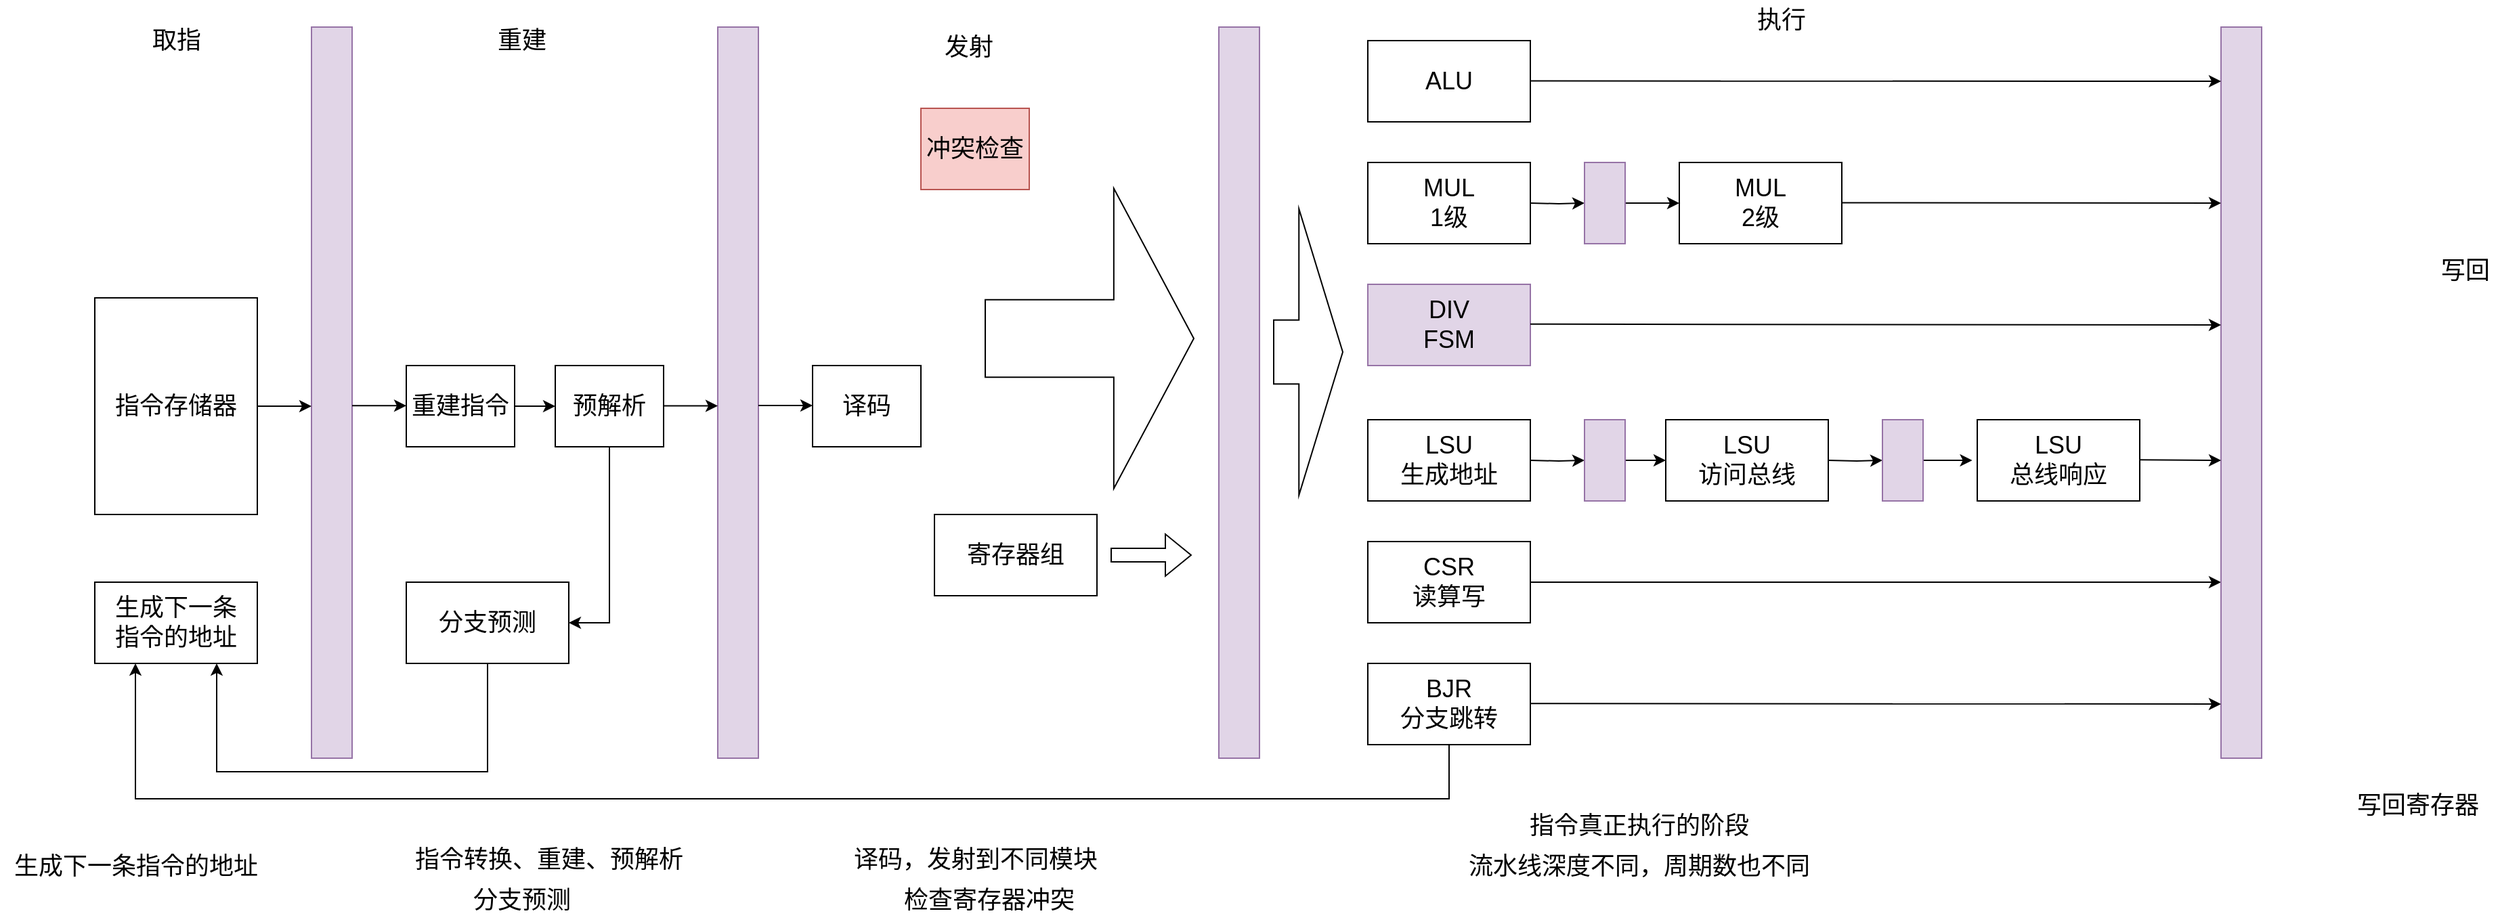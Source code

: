 <mxfile version="18.0.7" type="github">
  <diagram id="HJUzJ6McKahhp_3FXvlt" name="第 1 页">
    <mxGraphModel dx="782" dy="1637" grid="1" gridSize="10" guides="1" tooltips="1" connect="1" arrows="1" fold="1" page="1" pageScale="1" pageWidth="827" pageHeight="1169" math="0" shadow="0">
      <root>
        <mxCell id="0" />
        <mxCell id="1" parent="0" />
        <mxCell id="mor9z2pGq-QIeC3wmnQq-1" value="指令存储器" style="rounded=0;whiteSpace=wrap;html=1;fontSize=18;" parent="1" vertex="1">
          <mxGeometry x="170" y="140" width="120" height="160" as="geometry" />
        </mxCell>
        <mxCell id="mor9z2pGq-QIeC3wmnQq-2" value="生成下一条&lt;br&gt;指令的地址" style="whiteSpace=wrap;html=1;fontSize=18;" parent="1" vertex="1">
          <mxGeometry x="170" y="350" width="120" height="60" as="geometry" />
        </mxCell>
        <mxCell id="mor9z2pGq-QIeC3wmnQq-3" value="" style="rounded=0;whiteSpace=wrap;html=1;fontSize=18;fillColor=#e1d5e7;strokeColor=#9673a6;" parent="1" vertex="1">
          <mxGeometry x="330" y="-60" width="30" height="540" as="geometry" />
        </mxCell>
        <mxCell id="mor9z2pGq-QIeC3wmnQq-4" value="" style="endArrow=classic;html=1;rounded=0;fontSize=18;" parent="1" edge="1">
          <mxGeometry width="50" height="50" relative="1" as="geometry">
            <mxPoint x="290" y="220" as="sourcePoint" />
            <mxPoint x="330" y="220" as="targetPoint" />
          </mxGeometry>
        </mxCell>
        <mxCell id="Nyr3AGjxqFoVcfaOjr3i-2" style="edgeStyle=orthogonalEdgeStyle;rounded=0;orthogonalLoop=1;jettySize=auto;html=1;exitX=0.5;exitY=1;exitDx=0;exitDy=0;entryX=0.75;entryY=1;entryDx=0;entryDy=0;" edge="1" parent="1" source="mor9z2pGq-QIeC3wmnQq-5" target="mor9z2pGq-QIeC3wmnQq-2">
          <mxGeometry relative="1" as="geometry">
            <Array as="points">
              <mxPoint x="460" y="490" />
              <mxPoint x="260" y="490" />
            </Array>
          </mxGeometry>
        </mxCell>
        <mxCell id="mor9z2pGq-QIeC3wmnQq-5" value="分支预测" style="rounded=0;whiteSpace=wrap;html=1;fontSize=18;" parent="1" vertex="1">
          <mxGeometry x="400" y="350" width="120" height="60" as="geometry" />
        </mxCell>
        <mxCell id="mor9z2pGq-QIeC3wmnQq-11" style="edgeStyle=orthogonalEdgeStyle;rounded=0;orthogonalLoop=1;jettySize=auto;html=1;exitX=1;exitY=0.5;exitDx=0;exitDy=0;entryX=0;entryY=0.5;entryDx=0;entryDy=0;fontSize=18;" parent="1" source="mor9z2pGq-QIeC3wmnQq-9" target="mor9z2pGq-QIeC3wmnQq-10" edge="1">
          <mxGeometry relative="1" as="geometry" />
        </mxCell>
        <mxCell id="mor9z2pGq-QIeC3wmnQq-9" value="重建指令" style="rounded=0;whiteSpace=wrap;html=1;fontSize=18;" parent="1" vertex="1">
          <mxGeometry x="400" y="190" width="80" height="60" as="geometry" />
        </mxCell>
        <mxCell id="Nyr3AGjxqFoVcfaOjr3i-1" style="edgeStyle=orthogonalEdgeStyle;rounded=0;orthogonalLoop=1;jettySize=auto;html=1;exitX=0.5;exitY=1;exitDx=0;exitDy=0;entryX=1;entryY=0.5;entryDx=0;entryDy=0;" edge="1" parent="1" source="mor9z2pGq-QIeC3wmnQq-10" target="mor9z2pGq-QIeC3wmnQq-5">
          <mxGeometry relative="1" as="geometry" />
        </mxCell>
        <mxCell id="mor9z2pGq-QIeC3wmnQq-10" value="预解析" style="rounded=0;whiteSpace=wrap;html=1;fontSize=18;" parent="1" vertex="1">
          <mxGeometry x="510" y="190" width="80" height="60" as="geometry" />
        </mxCell>
        <mxCell id="mor9z2pGq-QIeC3wmnQq-12" value="" style="endArrow=classic;html=1;rounded=0;fontSize=18;" parent="1" edge="1">
          <mxGeometry width="50" height="50" relative="1" as="geometry">
            <mxPoint x="360" y="219.66" as="sourcePoint" />
            <mxPoint x="400" y="219.66" as="targetPoint" />
          </mxGeometry>
        </mxCell>
        <mxCell id="mor9z2pGq-QIeC3wmnQq-13" value="" style="rounded=0;whiteSpace=wrap;html=1;fontSize=18;fillColor=#e1d5e7;strokeColor=#9673a6;" parent="1" vertex="1">
          <mxGeometry x="630" y="-60" width="30" height="540" as="geometry" />
        </mxCell>
        <mxCell id="mor9z2pGq-QIeC3wmnQq-14" value="" style="endArrow=classic;html=1;rounded=0;fontSize=18;" parent="1" edge="1">
          <mxGeometry width="50" height="50" relative="1" as="geometry">
            <mxPoint x="590" y="219.8" as="sourcePoint" />
            <mxPoint x="630" y="219.8" as="targetPoint" />
          </mxGeometry>
        </mxCell>
        <mxCell id="mor9z2pGq-QIeC3wmnQq-16" value="译码" style="rounded=0;whiteSpace=wrap;html=1;fontSize=18;" parent="1" vertex="1">
          <mxGeometry x="700" y="190" width="80" height="60" as="geometry" />
        </mxCell>
        <mxCell id="mor9z2pGq-QIeC3wmnQq-17" value="寄存器组" style="rounded=0;whiteSpace=wrap;html=1;fontSize=18;" parent="1" vertex="1">
          <mxGeometry x="790" y="300" width="120" height="60" as="geometry" />
        </mxCell>
        <mxCell id="mor9z2pGq-QIeC3wmnQq-18" value="" style="endArrow=classic;html=1;rounded=0;fontSize=18;" parent="1" edge="1">
          <mxGeometry width="50" height="50" relative="1" as="geometry">
            <mxPoint x="660" y="219.5" as="sourcePoint" />
            <mxPoint x="700" y="219.5" as="targetPoint" />
          </mxGeometry>
        </mxCell>
        <mxCell id="mor9z2pGq-QIeC3wmnQq-19" value="取指" style="text;html=1;align=center;verticalAlign=middle;resizable=0;points=[];autosize=1;strokeColor=none;fillColor=none;fontSize=18;" parent="1" vertex="1">
          <mxGeometry x="205" y="-65" width="50" height="30" as="geometry" />
        </mxCell>
        <mxCell id="mor9z2pGq-QIeC3wmnQq-20" value="重建" style="text;html=1;align=center;verticalAlign=middle;resizable=0;points=[];autosize=1;strokeColor=none;fillColor=none;fontSize=18;" parent="1" vertex="1">
          <mxGeometry x="460" y="-65" width="50" height="30" as="geometry" />
        </mxCell>
        <mxCell id="mor9z2pGq-QIeC3wmnQq-22" value="发射" style="text;html=1;align=center;verticalAlign=middle;resizable=0;points=[];autosize=1;strokeColor=none;fillColor=none;fontSize=18;" parent="1" vertex="1">
          <mxGeometry x="790" y="-60" width="50" height="30" as="geometry" />
        </mxCell>
        <mxCell id="mor9z2pGq-QIeC3wmnQq-23" value="" style="rounded=0;whiteSpace=wrap;html=1;fontSize=18;fillColor=#e1d5e7;strokeColor=#9673a6;" parent="1" vertex="1">
          <mxGeometry x="1000" y="-60" width="30" height="540" as="geometry" />
        </mxCell>
        <mxCell id="mor9z2pGq-QIeC3wmnQq-24" value="ALU" style="rounded=0;whiteSpace=wrap;html=1;fontSize=18;" parent="1" vertex="1">
          <mxGeometry x="1110" y="-50" width="120" height="60" as="geometry" />
        </mxCell>
        <mxCell id="mor9z2pGq-QIeC3wmnQq-25" value="DIV&lt;br&gt;FSM" style="rounded=0;whiteSpace=wrap;html=1;fontSize=18;fillColor=#e1d5e7;strokeColor=#9673a6;" parent="1" vertex="1">
          <mxGeometry x="1110" y="130" width="120" height="60" as="geometry" />
        </mxCell>
        <mxCell id="mor9z2pGq-QIeC3wmnQq-26" value="MUL&lt;br&gt;1级" style="rounded=0;whiteSpace=wrap;html=1;fontSize=18;" parent="1" vertex="1">
          <mxGeometry x="1110" y="40" width="120" height="60" as="geometry" />
        </mxCell>
        <mxCell id="Nyr3AGjxqFoVcfaOjr3i-3" style="edgeStyle=orthogonalEdgeStyle;rounded=0;orthogonalLoop=1;jettySize=auto;html=1;exitX=0.5;exitY=1;exitDx=0;exitDy=0;entryX=0.25;entryY=1;entryDx=0;entryDy=0;" edge="1" parent="1" source="mor9z2pGq-QIeC3wmnQq-27" target="mor9z2pGq-QIeC3wmnQq-2">
          <mxGeometry relative="1" as="geometry">
            <Array as="points">
              <mxPoint x="1170" y="510" />
              <mxPoint x="200" y="510" />
            </Array>
          </mxGeometry>
        </mxCell>
        <mxCell id="mor9z2pGq-QIeC3wmnQq-27" value="BJR&lt;br&gt;分支跳转" style="rounded=0;whiteSpace=wrap;html=1;fontSize=18;" parent="1" vertex="1">
          <mxGeometry x="1110" y="410" width="120" height="60" as="geometry" />
        </mxCell>
        <mxCell id="mor9z2pGq-QIeC3wmnQq-28" value="LSU&lt;br&gt;生成地址" style="rounded=0;whiteSpace=wrap;html=1;fontSize=18;" parent="1" vertex="1">
          <mxGeometry x="1110" y="230" width="120" height="60" as="geometry" />
        </mxCell>
        <mxCell id="Nyr3AGjxqFoVcfaOjr3i-8" style="edgeStyle=orthogonalEdgeStyle;rounded=0;orthogonalLoop=1;jettySize=auto;html=1;exitX=1;exitY=0.5;exitDx=0;exitDy=0;" edge="1" parent="1" source="mor9z2pGq-QIeC3wmnQq-29">
          <mxGeometry relative="1" as="geometry">
            <mxPoint x="1740" y="350" as="targetPoint" />
            <Array as="points">
              <mxPoint x="1480" y="350" />
              <mxPoint x="1480" y="350" />
            </Array>
          </mxGeometry>
        </mxCell>
        <mxCell id="mor9z2pGq-QIeC3wmnQq-29" value="CSR&lt;br&gt;读算写" style="rounded=0;whiteSpace=wrap;html=1;fontSize=18;" parent="1" vertex="1">
          <mxGeometry x="1110" y="320" width="120" height="60" as="geometry" />
        </mxCell>
        <mxCell id="mor9z2pGq-QIeC3wmnQq-32" style="edgeStyle=orthogonalEdgeStyle;rounded=0;orthogonalLoop=1;jettySize=auto;html=1;exitX=1;exitY=0.5;exitDx=0;exitDy=0;entryX=0;entryY=0.5;entryDx=0;entryDy=0;fontSize=18;" parent="1" target="mor9z2pGq-QIeC3wmnQq-33" edge="1">
          <mxGeometry relative="1" as="geometry">
            <mxPoint x="1230" y="70" as="sourcePoint" />
          </mxGeometry>
        </mxCell>
        <mxCell id="mor9z2pGq-QIeC3wmnQq-37" style="edgeStyle=orthogonalEdgeStyle;rounded=0;orthogonalLoop=1;jettySize=auto;html=1;exitX=1;exitY=0.5;exitDx=0;exitDy=0;entryX=0;entryY=0.5;entryDx=0;entryDy=0;fontSize=18;" parent="1" source="mor9z2pGq-QIeC3wmnQq-33" target="mor9z2pGq-QIeC3wmnQq-34" edge="1">
          <mxGeometry relative="1" as="geometry" />
        </mxCell>
        <mxCell id="mor9z2pGq-QIeC3wmnQq-33" value="" style="rounded=0;whiteSpace=wrap;html=1;fontSize=18;fillColor=#e1d5e7;strokeColor=#9673a6;" parent="1" vertex="1">
          <mxGeometry x="1270" y="40" width="30" height="60" as="geometry" />
        </mxCell>
        <mxCell id="mor9z2pGq-QIeC3wmnQq-34" value="MUL&lt;br&gt;2级" style="rounded=0;whiteSpace=wrap;html=1;fontSize=18;" parent="1" vertex="1">
          <mxGeometry x="1340" y="40" width="120" height="60" as="geometry" />
        </mxCell>
        <mxCell id="mor9z2pGq-QIeC3wmnQq-41" style="edgeStyle=orthogonalEdgeStyle;rounded=0;orthogonalLoop=1;jettySize=auto;html=1;exitX=1;exitY=0.5;exitDx=0;exitDy=0;entryX=0;entryY=0.5;entryDx=0;entryDy=0;fontSize=18;" parent="1" target="mor9z2pGq-QIeC3wmnQq-42" edge="1">
          <mxGeometry relative="1" as="geometry">
            <mxPoint x="1230" y="260" as="sourcePoint" />
          </mxGeometry>
        </mxCell>
        <mxCell id="mor9z2pGq-QIeC3wmnQq-55" style="edgeStyle=orthogonalEdgeStyle;rounded=0;orthogonalLoop=1;jettySize=auto;html=1;exitX=1;exitY=0.5;exitDx=0;exitDy=0;entryX=0;entryY=0.5;entryDx=0;entryDy=0;fontSize=18;" parent="1" source="mor9z2pGq-QIeC3wmnQq-42" target="mor9z2pGq-QIeC3wmnQq-49" edge="1">
          <mxGeometry relative="1" as="geometry" />
        </mxCell>
        <mxCell id="mor9z2pGq-QIeC3wmnQq-42" value="" style="rounded=0;whiteSpace=wrap;html=1;fontSize=18;fillColor=#e1d5e7;strokeColor=#9673a6;" parent="1" vertex="1">
          <mxGeometry x="1270" y="230" width="30" height="60" as="geometry" />
        </mxCell>
        <mxCell id="mor9z2pGq-QIeC3wmnQq-49" value="LSU&lt;br&gt;访问总线" style="rounded=0;whiteSpace=wrap;html=1;fontSize=18;" parent="1" vertex="1">
          <mxGeometry x="1330" y="230" width="120" height="60" as="geometry" />
        </mxCell>
        <mxCell id="mor9z2pGq-QIeC3wmnQq-50" style="edgeStyle=orthogonalEdgeStyle;rounded=0;orthogonalLoop=1;jettySize=auto;html=1;exitX=1;exitY=0.5;exitDx=0;exitDy=0;entryX=0;entryY=0.5;entryDx=0;entryDy=0;fontSize=18;" parent="1" target="mor9z2pGq-QIeC3wmnQq-51" edge="1">
          <mxGeometry relative="1" as="geometry">
            <mxPoint x="1450" y="260" as="sourcePoint" />
          </mxGeometry>
        </mxCell>
        <mxCell id="mor9z2pGq-QIeC3wmnQq-56" style="edgeStyle=orthogonalEdgeStyle;rounded=0;orthogonalLoop=1;jettySize=auto;html=1;exitX=1;exitY=0.5;exitDx=0;exitDy=0;entryX=-0.031;entryY=0.489;entryDx=0;entryDy=0;entryPerimeter=0;fontSize=18;" parent="1" source="mor9z2pGq-QIeC3wmnQq-51" target="mor9z2pGq-QIeC3wmnQq-52" edge="1">
          <mxGeometry relative="1" as="geometry" />
        </mxCell>
        <mxCell id="mor9z2pGq-QIeC3wmnQq-51" value="" style="rounded=0;whiteSpace=wrap;html=1;fontSize=18;fillColor=#e1d5e7;strokeColor=#9673a6;" parent="1" vertex="1">
          <mxGeometry x="1490" y="230" width="30" height="60" as="geometry" />
        </mxCell>
        <mxCell id="mor9z2pGq-QIeC3wmnQq-52" value="LSU&lt;br&gt;总线响应" style="rounded=0;whiteSpace=wrap;html=1;fontSize=18;" parent="1" vertex="1">
          <mxGeometry x="1560" y="230" width="120" height="60" as="geometry" />
        </mxCell>
        <mxCell id="mor9z2pGq-QIeC3wmnQq-61" value="" style="shape=flexArrow;endArrow=classic;html=1;rounded=0;fontSize=18;endWidth=163.448;endSize=19.359;width=57.241;" parent="1" edge="1">
          <mxGeometry width="50" height="50" relative="1" as="geometry">
            <mxPoint x="827" y="170" as="sourcePoint" />
            <mxPoint x="982" y="170" as="targetPoint" />
          </mxGeometry>
        </mxCell>
        <mxCell id="mor9z2pGq-QIeC3wmnQq-62" value="" style="shape=flexArrow;endArrow=classic;html=1;rounded=0;fontSize=18;" parent="1" edge="1">
          <mxGeometry width="50" height="50" relative="1" as="geometry">
            <mxPoint x="920" y="330" as="sourcePoint" />
            <mxPoint x="980" y="330" as="targetPoint" />
          </mxGeometry>
        </mxCell>
        <mxCell id="mor9z2pGq-QIeC3wmnQq-65" value="" style="rounded=0;whiteSpace=wrap;html=1;fontSize=18;fillColor=#e1d5e7;strokeColor=#9673a6;" parent="1" vertex="1">
          <mxGeometry x="1740" y="-60" width="30" height="540" as="geometry" />
        </mxCell>
        <mxCell id="mor9z2pGq-QIeC3wmnQq-66" value="" style="shape=flexArrow;endArrow=classic;html=1;rounded=0;fontSize=18;endWidth=163.448;endSize=10.457;width=47.143;" parent="1" edge="1">
          <mxGeometry width="50" height="50" relative="1" as="geometry">
            <mxPoint x="1040" y="180" as="sourcePoint" />
            <mxPoint x="1092" y="180" as="targetPoint" />
          </mxGeometry>
        </mxCell>
        <mxCell id="mor9z2pGq-QIeC3wmnQq-67" value="" style="endArrow=classic;html=1;rounded=0;fontSize=18;" parent="1" edge="1">
          <mxGeometry width="50" height="50" relative="1" as="geometry">
            <mxPoint x="1230" y="439.66" as="sourcePoint" />
            <mxPoint x="1740" y="440" as="targetPoint" />
          </mxGeometry>
        </mxCell>
        <mxCell id="mor9z2pGq-QIeC3wmnQq-69" value="" style="endArrow=classic;html=1;rounded=0;fontSize=18;" parent="1" edge="1">
          <mxGeometry width="50" height="50" relative="1" as="geometry">
            <mxPoint x="1680.0" y="259.66" as="sourcePoint" />
            <mxPoint x="1740" y="260" as="targetPoint" />
          </mxGeometry>
        </mxCell>
        <mxCell id="mor9z2pGq-QIeC3wmnQq-70" value="" style="endArrow=classic;html=1;rounded=0;fontSize=18;" parent="1" edge="1">
          <mxGeometry width="50" height="50" relative="1" as="geometry">
            <mxPoint x="1230.0" y="159.41" as="sourcePoint" />
            <mxPoint x="1740" y="160" as="targetPoint" />
          </mxGeometry>
        </mxCell>
        <mxCell id="mor9z2pGq-QIeC3wmnQq-71" value="" style="endArrow=classic;html=1;rounded=0;fontSize=18;" parent="1" edge="1">
          <mxGeometry width="50" height="50" relative="1" as="geometry">
            <mxPoint x="1460.0" y="69.77" as="sourcePoint" />
            <mxPoint x="1740" y="70" as="targetPoint" />
          </mxGeometry>
        </mxCell>
        <mxCell id="mor9z2pGq-QIeC3wmnQq-72" value="" style="endArrow=classic;html=1;rounded=0;fontSize=18;" parent="1" edge="1">
          <mxGeometry width="50" height="50" relative="1" as="geometry">
            <mxPoint x="1230.0" y="-20.23" as="sourcePoint" />
            <mxPoint x="1740" y="-20" as="targetPoint" />
          </mxGeometry>
        </mxCell>
        <mxCell id="mor9z2pGq-QIeC3wmnQq-73" value="写回" style="text;html=1;align=center;verticalAlign=middle;resizable=0;points=[];autosize=1;strokeColor=none;fillColor=none;fontSize=18;" parent="1" vertex="1">
          <mxGeometry x="1895" y="105" width="50" height="30" as="geometry" />
        </mxCell>
        <mxCell id="mor9z2pGq-QIeC3wmnQq-74" value="执行" style="text;html=1;align=center;verticalAlign=middle;resizable=0;points=[];autosize=1;strokeColor=none;fillColor=none;fontSize=18;" parent="1" vertex="1">
          <mxGeometry x="1390" y="-80" width="50" height="30" as="geometry" />
        </mxCell>
        <mxCell id="Nyr3AGjxqFoVcfaOjr3i-5" value="冲突检查" style="rounded=0;whiteSpace=wrap;html=1;fontSize=18;fillColor=#f8cecc;strokeColor=#b85450;" vertex="1" parent="1">
          <mxGeometry x="780" width="80" height="60" as="geometry" />
        </mxCell>
        <mxCell id="Nyr3AGjxqFoVcfaOjr3i-9" value="生成下一条指令的地址" style="text;html=1;align=center;verticalAlign=middle;resizable=0;points=[];autosize=1;strokeColor=none;fillColor=none;fontSize=18;" vertex="1" parent="1">
          <mxGeometry x="100" y="545" width="200" height="30" as="geometry" />
        </mxCell>
        <mxCell id="Nyr3AGjxqFoVcfaOjr3i-10" value="指令转换、重建、预解析" style="text;html=1;align=center;verticalAlign=middle;resizable=0;points=[];autosize=1;strokeColor=none;fillColor=none;fontSize=18;" vertex="1" parent="1">
          <mxGeometry x="400" y="540" width="210" height="30" as="geometry" />
        </mxCell>
        <mxCell id="Nyr3AGjxqFoVcfaOjr3i-11" value="分支预测" style="text;html=1;align=center;verticalAlign=middle;resizable=0;points=[];autosize=1;strokeColor=none;fillColor=none;fontSize=18;" vertex="1" parent="1">
          <mxGeometry x="440" y="570" width="90" height="30" as="geometry" />
        </mxCell>
        <mxCell id="Nyr3AGjxqFoVcfaOjr3i-12" value="译码，发射到不同模块" style="text;html=1;align=center;verticalAlign=middle;resizable=0;points=[];autosize=1;strokeColor=none;fillColor=none;fontSize=18;" vertex="1" parent="1">
          <mxGeometry x="720" y="540" width="200" height="30" as="geometry" />
        </mxCell>
        <mxCell id="Nyr3AGjxqFoVcfaOjr3i-13" value="检查寄存器冲突" style="text;html=1;align=center;verticalAlign=middle;resizable=0;points=[];autosize=1;strokeColor=none;fillColor=none;fontSize=18;" vertex="1" parent="1">
          <mxGeometry x="760" y="570" width="140" height="30" as="geometry" />
        </mxCell>
        <mxCell id="Nyr3AGjxqFoVcfaOjr3i-14" value="指令真正执行的阶段" style="text;html=1;align=center;verticalAlign=middle;resizable=0;points=[];autosize=1;strokeColor=none;fillColor=none;fontSize=18;" vertex="1" parent="1">
          <mxGeometry x="1220" y="515" width="180" height="30" as="geometry" />
        </mxCell>
        <mxCell id="Nyr3AGjxqFoVcfaOjr3i-15" value="流水线深度不同，周期数也不同" style="text;html=1;align=center;verticalAlign=middle;resizable=0;points=[];autosize=1;strokeColor=none;fillColor=none;fontSize=18;" vertex="1" parent="1">
          <mxGeometry x="1175" y="545" width="270" height="30" as="geometry" />
        </mxCell>
        <mxCell id="Nyr3AGjxqFoVcfaOjr3i-16" value="写回寄存器" style="text;html=1;align=center;verticalAlign=middle;resizable=0;points=[];autosize=1;strokeColor=none;fillColor=none;fontSize=18;" vertex="1" parent="1">
          <mxGeometry x="1830" y="500" width="110" height="30" as="geometry" />
        </mxCell>
      </root>
    </mxGraphModel>
  </diagram>
</mxfile>
